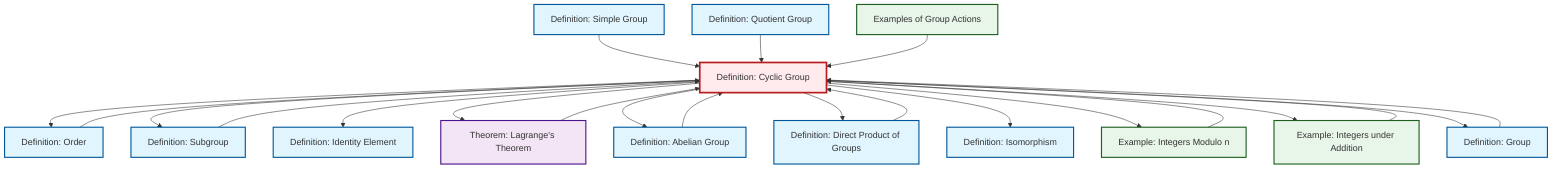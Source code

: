 graph TD
    classDef definition fill:#e1f5fe,stroke:#01579b,stroke-width:2px
    classDef theorem fill:#f3e5f5,stroke:#4a148c,stroke-width:2px
    classDef axiom fill:#fff3e0,stroke:#e65100,stroke-width:2px
    classDef example fill:#e8f5e9,stroke:#1b5e20,stroke-width:2px
    classDef current fill:#ffebee,stroke:#b71c1c,stroke-width:3px
    def-quotient-group["Definition: Quotient Group"]:::definition
    def-group["Definition: Group"]:::definition
    def-cyclic-group["Definition: Cyclic Group"]:::definition
    def-subgroup["Definition: Subgroup"]:::definition
    def-order["Definition: Order"]:::definition
    def-abelian-group["Definition: Abelian Group"]:::definition
    def-direct-product["Definition: Direct Product of Groups"]:::definition
    def-identity-element["Definition: Identity Element"]:::definition
    def-simple-group["Definition: Simple Group"]:::definition
    ex-quotient-integers-mod-n["Example: Integers Modulo n"]:::example
    ex-group-action-examples["Examples of Group Actions"]:::example
    ex-integers-addition["Example: Integers under Addition"]:::example
    thm-lagrange["Theorem: Lagrange's Theorem"]:::theorem
    def-isomorphism["Definition: Isomorphism"]:::definition
    ex-integers-addition --> def-cyclic-group
    def-direct-product --> def-cyclic-group
    def-simple-group --> def-cyclic-group
    def-quotient-group --> def-cyclic-group
    def-abelian-group --> def-cyclic-group
    def-subgroup --> def-cyclic-group
    def-cyclic-group --> def-order
    def-order --> def-cyclic-group
    def-cyclic-group --> def-subgroup
    ex-group-action-examples --> def-cyclic-group
    def-cyclic-group --> def-identity-element
    def-cyclic-group --> thm-lagrange
    def-cyclic-group --> def-abelian-group
    thm-lagrange --> def-cyclic-group
    def-cyclic-group --> def-direct-product
    def-cyclic-group --> def-isomorphism
    def-cyclic-group --> ex-quotient-integers-mod-n
    def-cyclic-group --> ex-integers-addition
    def-group --> def-cyclic-group
    def-cyclic-group --> def-group
    ex-quotient-integers-mod-n --> def-cyclic-group
    class def-cyclic-group current